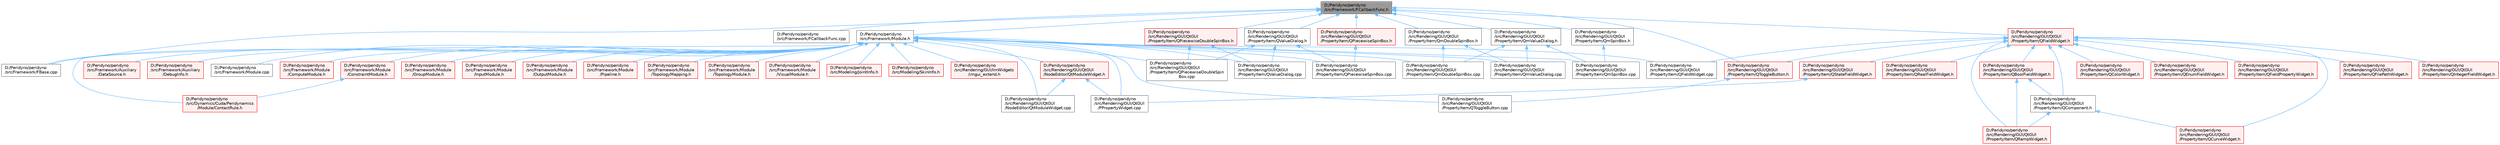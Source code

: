 digraph "D:/Peridyno/peridyno/src/Framework/FCallbackFunc.h"
{
 // LATEX_PDF_SIZE
  bgcolor="transparent";
  edge [fontname=Helvetica,fontsize=10,labelfontname=Helvetica,labelfontsize=10];
  node [fontname=Helvetica,fontsize=10,shape=box,height=0.2,width=0.4];
  Node1 [id="Node000001",label="D:/Peridyno/peridyno\l/src/Framework/FCallbackFunc.h",height=0.2,width=0.4,color="gray40", fillcolor="grey60", style="filled", fontcolor="black",tooltip=" "];
  Node1 -> Node2 [id="edge1_Node000001_Node000002",dir="back",color="steelblue1",style="solid",tooltip=" "];
  Node2 [id="Node000002",label="D:/Peridyno/peridyno\l/src/Framework/FBase.cpp",height=0.2,width=0.4,color="grey40", fillcolor="white", style="filled",URL="$_f_base_8cpp.html",tooltip=" "];
  Node1 -> Node3 [id="edge2_Node000001_Node000003",dir="back",color="steelblue1",style="solid",tooltip=" "];
  Node3 [id="Node000003",label="D:/Peridyno/peridyno\l/src/Framework/FCallbackFunc.cpp",height=0.2,width=0.4,color="grey40", fillcolor="white", style="filled",URL="$_f_callback_func_8cpp.html",tooltip=" "];
  Node1 -> Node4 [id="edge3_Node000001_Node000004",dir="back",color="steelblue1",style="solid",tooltip=" "];
  Node4 [id="Node000004",label="D:/Peridyno/peridyno\l/src/Framework/Module.h",height=0.2,width=0.4,color="grey40", fillcolor="white", style="filled",URL="$_module_8h.html",tooltip=" "];
  Node4 -> Node5 [id="edge4_Node000004_Node000005",dir="back",color="steelblue1",style="solid",tooltip=" "];
  Node5 [id="Node000005",label="D:/Peridyno/peridyno\l/src/Dynamics/Cuda/Peridynamics\l/Module/ContactRule.h",height=0.2,width=0.4,color="red", fillcolor="#FFF0F0", style="filled",URL="$_contact_rule_8h.html",tooltip=" "];
  Node4 -> Node8 [id="edge5_Node000004_Node000008",dir="back",color="steelblue1",style="solid",tooltip=" "];
  Node8 [id="Node000008",label="D:/Peridyno/peridyno\l/src/Framework/Auxiliary\l/DataSource.h",height=0.2,width=0.4,color="red", fillcolor="#FFF0F0", style="filled",URL="$_data_source_8h.html",tooltip=" "];
  Node4 -> Node16 [id="edge6_Node000004_Node000016",dir="back",color="steelblue1",style="solid",tooltip=" "];
  Node16 [id="Node000016",label="D:/Peridyno/peridyno\l/src/Framework/Auxiliary\l/DebugInfo.h",height=0.2,width=0.4,color="red", fillcolor="#FFF0F0", style="filled",URL="$_debug_info_8h.html",tooltip=" "];
  Node4 -> Node2 [id="edge7_Node000004_Node000002",dir="back",color="steelblue1",style="solid",tooltip=" "];
  Node4 -> Node18 [id="edge8_Node000004_Node000018",dir="back",color="steelblue1",style="solid",tooltip=" "];
  Node18 [id="Node000018",label="D:/Peridyno/peridyno\l/src/Framework/Module.cpp",height=0.2,width=0.4,color="grey40", fillcolor="white", style="filled",URL="$_module_8cpp.html",tooltip=" "];
  Node4 -> Node19 [id="edge9_Node000004_Node000019",dir="back",color="steelblue1",style="solid",tooltip=" "];
  Node19 [id="Node000019",label="D:/Peridyno/peridyno\l/src/Framework/Module\l/ComputeModule.h",height=0.2,width=0.4,color="red", fillcolor="#FFF0F0", style="filled",URL="$_compute_module_8h.html",tooltip=" "];
  Node4 -> Node109 [id="edge10_Node000004_Node000109",dir="back",color="steelblue1",style="solid",tooltip=" "];
  Node109 [id="Node000109",label="D:/Peridyno/peridyno\l/src/Framework/Module\l/ConstraintModule.h",height=0.2,width=0.4,color="red", fillcolor="#FFF0F0", style="filled",URL="$_constraint_module_8h.html",tooltip=" "];
  Node109 -> Node5 [id="edge11_Node000109_Node000005",dir="back",color="steelblue1",style="solid",tooltip=" "];
  Node4 -> Node134 [id="edge12_Node000004_Node000134",dir="back",color="steelblue1",style="solid",tooltip=" "];
  Node134 [id="Node000134",label="D:/Peridyno/peridyno\l/src/Framework/Module\l/GroupModule.h",height=0.2,width=0.4,color="red", fillcolor="#FFF0F0", style="filled",URL="$_group_module_8h.html",tooltip=" "];
  Node4 -> Node142 [id="edge13_Node000004_Node000142",dir="back",color="steelblue1",style="solid",tooltip=" "];
  Node142 [id="Node000142",label="D:/Peridyno/peridyno\l/src/Framework/Module\l/InputModule.h",height=0.2,width=0.4,color="red", fillcolor="#FFF0F0", style="filled",URL="$_input_module_8h.html",tooltip=" "];
  Node4 -> Node242 [id="edge14_Node000004_Node000242",dir="back",color="steelblue1",style="solid",tooltip=" "];
  Node242 [id="Node000242",label="D:/Peridyno/peridyno\l/src/Framework/Module\l/OutputModule.h",height=0.2,width=0.4,color="red", fillcolor="#FFF0F0", style="filled",URL="$_output_module_8h.html",tooltip=" "];
  Node4 -> Node255 [id="edge15_Node000004_Node000255",dir="back",color="steelblue1",style="solid",tooltip=" "];
  Node255 [id="Node000255",label="D:/Peridyno/peridyno\l/src/Framework/Module\l/Pipeline.h",height=0.2,width=0.4,color="red", fillcolor="#FFF0F0", style="filled",URL="$_pipeline_8h.html",tooltip=" "];
  Node4 -> Node445 [id="edge16_Node000004_Node000445",dir="back",color="steelblue1",style="solid",tooltip=" "];
  Node445 [id="Node000445",label="D:/Peridyno/peridyno\l/src/Framework/Module\l/TopologyMapping.h",height=0.2,width=0.4,color="red", fillcolor="#FFF0F0", style="filled",URL="$_topology_mapping_8h.html",tooltip=" "];
  Node4 -> Node468 [id="edge17_Node000004_Node000468",dir="back",color="steelblue1",style="solid",tooltip=" "];
  Node468 [id="Node000468",label="D:/Peridyno/peridyno\l/src/Framework/Module\l/TopologyModule.h",height=0.2,width=0.4,color="red", fillcolor="#FFF0F0", style="filled",URL="$_topology_module_8h.html",tooltip=" "];
  Node4 -> Node536 [id="edge18_Node000004_Node000536",dir="back",color="steelblue1",style="solid",tooltip=" "];
  Node536 [id="Node000536",label="D:/Peridyno/peridyno\l/src/Framework/Module\l/VisualModule.h",height=0.2,width=0.4,color="red", fillcolor="#FFF0F0", style="filled",URL="$_visual_module_8h.html",tooltip=" "];
  Node4 -> Node558 [id="edge19_Node000004_Node000558",dir="back",color="steelblue1",style="solid",tooltip=" "];
  Node558 [id="Node000558",label="D:/Peridyno/peridyno\l/src/Modeling/JointInfo.h",height=0.2,width=0.4,color="red", fillcolor="#FFF0F0", style="filled",URL="$_joint_info_8h.html",tooltip=" "];
  Node4 -> Node523 [id="edge20_Node000004_Node000523",dir="back",color="steelblue1",style="solid",tooltip=" "];
  Node523 [id="Node000523",label="D:/Peridyno/peridyno\l/src/Modeling/SkinInfo.h",height=0.2,width=0.4,color="red", fillcolor="#FFF0F0", style="filled",URL="$_skin_info_8h.html",tooltip=" "];
  Node4 -> Node559 [id="edge21_Node000004_Node000559",dir="back",color="steelblue1",style="solid",tooltip=" "];
  Node559 [id="Node000559",label="D:/Peridyno/peridyno\l/src/Rendering/GUI/ImWidgets\l/imgui_extend.h",height=0.2,width=0.4,color="red", fillcolor="#FFF0F0", style="filled",URL="$imgui__extend_8h.html",tooltip=" "];
  Node4 -> Node561 [id="edge22_Node000004_Node000561",dir="back",color="steelblue1",style="solid",tooltip=" "];
  Node561 [id="Node000561",label="D:/Peridyno/peridyno\l/src/Rendering/GUI/QtGUI\l/NodeEditor/QtModuleWidget.cpp",height=0.2,width=0.4,color="grey40", fillcolor="white", style="filled",URL="$_qt_module_widget_8cpp.html",tooltip=" "];
  Node4 -> Node562 [id="edge23_Node000004_Node000562",dir="back",color="steelblue1",style="solid",tooltip=" "];
  Node562 [id="Node000562",label="D:/Peridyno/peridyno\l/src/Rendering/GUI/QtGUI\l/NodeEditor/QtModuleWidget.h",height=0.2,width=0.4,color="red", fillcolor="#FFF0F0", style="filled",URL="$_qt_module_widget_8h.html",tooltip=" "];
  Node562 -> Node561 [id="edge24_Node000562_Node000561",dir="back",color="steelblue1",style="solid",tooltip=" "];
  Node562 -> Node237 [id="edge25_Node000562_Node000237",dir="back",color="steelblue1",style="solid",tooltip=" "];
  Node237 [id="Node000237",label="D:/Peridyno/peridyno\l/src/Rendering/GUI/QtGUI\l/PPropertyWidget.cpp",height=0.2,width=0.4,color="grey40", fillcolor="white", style="filled",URL="$_p_property_widget_8cpp.html",tooltip=" "];
  Node4 -> Node237 [id="edge26_Node000004_Node000237",dir="back",color="steelblue1",style="solid",tooltip=" "];
  Node4 -> Node215 [id="edge27_Node000004_Node000215",dir="back",color="steelblue1",style="solid",tooltip=" "];
  Node215 [id="Node000215",label="D:/Peridyno/peridyno\l/src/Rendering/GUI/QtGUI\l/PropertyItem/QFieldWidget.cpp",height=0.2,width=0.4,color="grey40", fillcolor="white", style="filled",URL="$_q_field_widget_8cpp.html",tooltip=" "];
  Node4 -> Node216 [id="edge28_Node000004_Node000216",dir="back",color="steelblue1",style="solid",tooltip=" "];
  Node216 [id="Node000216",label="D:/Peridyno/peridyno\l/src/Rendering/GUI/QtGUI\l/PropertyItem/QPiecewiseDoubleSpin\lBox.cpp",height=0.2,width=0.4,color="grey40", fillcolor="white", style="filled",URL="$_q_piecewise_double_spin_box_8cpp.html",tooltip=" "];
  Node4 -> Node217 [id="edge29_Node000004_Node000217",dir="back",color="steelblue1",style="solid",tooltip=" "];
  Node217 [id="Node000217",label="D:/Peridyno/peridyno\l/src/Rendering/GUI/QtGUI\l/PropertyItem/QPiecewiseSpinBox.cpp",height=0.2,width=0.4,color="grey40", fillcolor="white", style="filled",URL="$_q_piecewise_spin_box_8cpp.html",tooltip=" "];
  Node4 -> Node218 [id="edge30_Node000004_Node000218",dir="back",color="steelblue1",style="solid",tooltip=" "];
  Node218 [id="Node000218",label="D:/Peridyno/peridyno\l/src/Rendering/GUI/QtGUI\l/PropertyItem/QToggleButton.cpp",height=0.2,width=0.4,color="grey40", fillcolor="white", style="filled",URL="$_q_toggle_button_8cpp.html",tooltip=" "];
  Node4 -> Node219 [id="edge31_Node000004_Node000219",dir="back",color="steelblue1",style="solid",tooltip=" "];
  Node219 [id="Node000219",label="D:/Peridyno/peridyno\l/src/Rendering/GUI/QtGUI\l/PropertyItem/QValueDialog.cpp",height=0.2,width=0.4,color="grey40", fillcolor="white", style="filled",URL="$_q_value_dialog_8cpp.html",tooltip=" "];
  Node4 -> Node220 [id="edge32_Node000004_Node000220",dir="back",color="steelblue1",style="solid",tooltip=" "];
  Node220 [id="Node000220",label="D:/Peridyno/peridyno\l/src/Rendering/GUI/QtGUI\l/PropertyItem/QmDoubleSpinBox.cpp",height=0.2,width=0.4,color="grey40", fillcolor="white", style="filled",URL="$_qm_double_spin_box_8cpp.html",tooltip=" "];
  Node4 -> Node221 [id="edge33_Node000004_Node000221",dir="back",color="steelblue1",style="solid",tooltip=" "];
  Node221 [id="Node000221",label="D:/Peridyno/peridyno\l/src/Rendering/GUI/QtGUI\l/PropertyItem/QmSpinBox.cpp",height=0.2,width=0.4,color="grey40", fillcolor="white", style="filled",URL="$_qm_spin_box_8cpp.html",tooltip=" "];
  Node4 -> Node222 [id="edge34_Node000004_Node000222",dir="back",color="steelblue1",style="solid",tooltip=" "];
  Node222 [id="Node000222",label="D:/Peridyno/peridyno\l/src/Rendering/GUI/QtGUI\l/PropertyItem/QmValueDialog.cpp",height=0.2,width=0.4,color="grey40", fillcolor="white", style="filled",URL="$_qm_value_dialog_8cpp.html",tooltip=" "];
  Node1 -> Node563 [id="edge35_Node000001_Node000563",dir="back",color="steelblue1",style="solid",tooltip=" "];
  Node563 [id="Node000563",label="D:/Peridyno/peridyno\l/src/Rendering/GUI/QtGUI\l/PropertyItem/QFieldWidget.h",height=0.2,width=0.4,color="red", fillcolor="#FFF0F0", style="filled",URL="$_q_field_widget_8h.html",tooltip=" "];
  Node563 -> Node564 [id="edge36_Node000563_Node000564",dir="back",color="steelblue1",style="solid",tooltip=" "];
  Node564 [id="Node000564",label="D:/Peridyno/peridyno\l/src/Rendering/GUI/QtGUI\l/PropertyItem/QBoolFieldWidget.h",height=0.2,width=0.4,color="red", fillcolor="#FFF0F0", style="filled",URL="$_q_bool_field_widget_8h.html",tooltip=" "];
  Node564 -> Node566 [id="edge37_Node000564_Node000566",dir="back",color="steelblue1",style="solid",tooltip=" "];
  Node566 [id="Node000566",label="D:/Peridyno/peridyno\l/src/Rendering/GUI/QtGUI\l/PropertyItem/QComponent.h",height=0.2,width=0.4,color="grey40", fillcolor="white", style="filled",URL="$_q_component_8h.html",tooltip=" "];
  Node566 -> Node567 [id="edge38_Node000566_Node000567",dir="back",color="steelblue1",style="solid",tooltip=" "];
  Node567 [id="Node000567",label="D:/Peridyno/peridyno\l/src/Rendering/GUI/QtGUI\l/PropertyItem/QCurveWidget.h",height=0.2,width=0.4,color="red", fillcolor="#FFF0F0", style="filled",URL="$_q_curve_widget_8h.html",tooltip=" "];
  Node566 -> Node569 [id="edge39_Node000566_Node000569",dir="back",color="steelblue1",style="solid",tooltip=" "];
  Node569 [id="Node000569",label="D:/Peridyno/peridyno\l/src/Rendering/GUI/QtGUI\l/PropertyItem/QRampWidget.h",height=0.2,width=0.4,color="red", fillcolor="#FFF0F0", style="filled",URL="$_q_ramp_widget_8h.html",tooltip=" "];
  Node564 -> Node569 [id="edge40_Node000564_Node000569",dir="back",color="steelblue1",style="solid",tooltip=" "];
  Node563 -> Node571 [id="edge41_Node000563_Node000571",dir="back",color="steelblue1",style="solid",tooltip=" "];
  Node571 [id="Node000571",label="D:/Peridyno/peridyno\l/src/Rendering/GUI/QtGUI\l/PropertyItem/QColorWidget.h",height=0.2,width=0.4,color="red", fillcolor="#FFF0F0", style="filled",URL="$_q_color_widget_8h.html",tooltip=" "];
  Node563 -> Node566 [id="edge42_Node000563_Node000566",dir="back",color="steelblue1",style="solid",tooltip=" "];
  Node563 -> Node567 [id="edge43_Node000563_Node000567",dir="back",color="steelblue1",style="solid",tooltip=" "];
  Node563 -> Node573 [id="edge44_Node000563_Node000573",dir="back",color="steelblue1",style="solid",tooltip=" "];
  Node573 [id="Node000573",label="D:/Peridyno/peridyno\l/src/Rendering/GUI/QtGUI\l/PropertyItem/QEnumFieldWidget.h",height=0.2,width=0.4,color="red", fillcolor="#FFF0F0", style="filled",URL="$_q_enum_field_widget_8h.html",tooltip=" "];
  Node563 -> Node575 [id="edge45_Node000563_Node000575",dir="back",color="steelblue1",style="solid",tooltip=" "];
  Node575 [id="Node000575",label="D:/Peridyno/peridyno\l/src/Rendering/GUI/QtGUI\l/PropertyItem/QFieldPropertyWidget.h",height=0.2,width=0.4,color="red", fillcolor="#FFF0F0", style="filled",URL="$_q_field_property_widget_8h.html",tooltip=" "];
  Node563 -> Node215 [id="edge46_Node000563_Node000215",dir="back",color="steelblue1",style="solid",tooltip=" "];
  Node563 -> Node577 [id="edge47_Node000563_Node000577",dir="back",color="steelblue1",style="solid",tooltip=" "];
  Node577 [id="Node000577",label="D:/Peridyno/peridyno\l/src/Rendering/GUI/QtGUI\l/PropertyItem/QFilePathWidget.h",height=0.2,width=0.4,color="red", fillcolor="#FFF0F0", style="filled",URL="$_q_file_path_widget_8h.html",tooltip=" "];
  Node563 -> Node579 [id="edge48_Node000563_Node000579",dir="back",color="steelblue1",style="solid",tooltip=" "];
  Node579 [id="Node000579",label="D:/Peridyno/peridyno\l/src/Rendering/GUI/QtGUI\l/PropertyItem/QIntegerFieldWidget.h",height=0.2,width=0.4,color="red", fillcolor="#FFF0F0", style="filled",URL="$_q_integer_field_widget_8h.html",tooltip=" "];
  Node563 -> Node569 [id="edge49_Node000563_Node000569",dir="back",color="steelblue1",style="solid",tooltip=" "];
  Node563 -> Node581 [id="edge50_Node000563_Node000581",dir="back",color="steelblue1",style="solid",tooltip=" "];
  Node581 [id="Node000581",label="D:/Peridyno/peridyno\l/src/Rendering/GUI/QtGUI\l/PropertyItem/QRealFieldWidget.h",height=0.2,width=0.4,color="red", fillcolor="#FFF0F0", style="filled",URL="$_q_real_field_widget_8h.html",tooltip=" "];
  Node563 -> Node583 [id="edge51_Node000563_Node000583",dir="back",color="steelblue1",style="solid",tooltip=" "];
  Node583 [id="Node000583",label="D:/Peridyno/peridyno\l/src/Rendering/GUI/QtGUI\l/PropertyItem/QStateFieldWidget.h",height=0.2,width=0.4,color="red", fillcolor="#FFF0F0", style="filled",URL="$_q_state_field_widget_8h.html",tooltip=" "];
  Node583 -> Node237 [id="edge52_Node000583_Node000237",dir="back",color="steelblue1",style="solid",tooltip=" "];
  Node563 -> Node584 [id="edge53_Node000563_Node000584",dir="back",color="steelblue1",style="solid",tooltip=" "];
  Node584 [id="Node000584",label="D:/Peridyno/peridyno\l/src/Rendering/GUI/QtGUI\l/PropertyItem/QToggleButton.h",height=0.2,width=0.4,color="red", fillcolor="#FFF0F0", style="filled",URL="$_q_toggle_button_8h.html",tooltip=" "];
  Node584 -> Node218 [id="edge54_Node000584_Node000218",dir="back",color="steelblue1",style="solid",tooltip=" "];
  Node1 -> Node595 [id="edge55_Node000001_Node000595",dir="back",color="steelblue1",style="solid",tooltip=" "];
  Node595 [id="Node000595",label="D:/Peridyno/peridyno\l/src/Rendering/GUI/QtGUI\l/PropertyItem/QPiecewiseDoubleSpinBox.h",height=0.2,width=0.4,color="red", fillcolor="#FFF0F0", style="filled",URL="$_q_piecewise_double_spin_box_8h.html",tooltip=" "];
  Node595 -> Node216 [id="edge56_Node000595_Node000216",dir="back",color="steelblue1",style="solid",tooltip=" "];
  Node595 -> Node219 [id="edge57_Node000595_Node000219",dir="back",color="steelblue1",style="solid",tooltip=" "];
  Node1 -> Node596 [id="edge58_Node000001_Node000596",dir="back",color="steelblue1",style="solid",tooltip=" "];
  Node596 [id="Node000596",label="D:/Peridyno/peridyno\l/src/Rendering/GUI/QtGUI\l/PropertyItem/QPiecewiseSpinBox.h",height=0.2,width=0.4,color="red", fillcolor="#FFF0F0", style="filled",URL="$_q_piecewise_spin_box_8h.html",tooltip=" "];
  Node596 -> Node217 [id="edge59_Node000596_Node000217",dir="back",color="steelblue1",style="solid",tooltip=" "];
  Node1 -> Node584 [id="edge60_Node000001_Node000584",dir="back",color="steelblue1",style="solid",tooltip=" "];
  Node1 -> Node597 [id="edge61_Node000001_Node000597",dir="back",color="steelblue1",style="solid",tooltip=" "];
  Node597 [id="Node000597",label="D:/Peridyno/peridyno\l/src/Rendering/GUI/QtGUI\l/PropertyItem/QValueDialog.h",height=0.2,width=0.4,color="grey40", fillcolor="white", style="filled",URL="$_q_value_dialog_8h.html",tooltip=" "];
  Node597 -> Node216 [id="edge62_Node000597_Node000216",dir="back",color="steelblue1",style="solid",tooltip=" "];
  Node597 -> Node217 [id="edge63_Node000597_Node000217",dir="back",color="steelblue1",style="solid",tooltip=" "];
  Node597 -> Node219 [id="edge64_Node000597_Node000219",dir="back",color="steelblue1",style="solid",tooltip=" "];
  Node1 -> Node598 [id="edge65_Node000001_Node000598",dir="back",color="steelblue1",style="solid",tooltip=" "];
  Node598 [id="Node000598",label="D:/Peridyno/peridyno\l/src/Rendering/GUI/QtGUI\l/PropertyItem/QmDoubleSpinBox.h",height=0.2,width=0.4,color="grey40", fillcolor="white", style="filled",URL="$_qm_double_spin_box_8h.html",tooltip=" "];
  Node598 -> Node220 [id="edge66_Node000598_Node000220",dir="back",color="steelblue1",style="solid",tooltip=" "];
  Node598 -> Node222 [id="edge67_Node000598_Node000222",dir="back",color="steelblue1",style="solid",tooltip=" "];
  Node1 -> Node599 [id="edge68_Node000001_Node000599",dir="back",color="steelblue1",style="solid",tooltip=" "];
  Node599 [id="Node000599",label="D:/Peridyno/peridyno\l/src/Rendering/GUI/QtGUI\l/PropertyItem/QmSpinBox.h",height=0.2,width=0.4,color="grey40", fillcolor="white", style="filled",URL="$_qm_spin_box_8h.html",tooltip=" "];
  Node599 -> Node221 [id="edge69_Node000599_Node000221",dir="back",color="steelblue1",style="solid",tooltip=" "];
  Node1 -> Node600 [id="edge70_Node000001_Node000600",dir="back",color="steelblue1",style="solid",tooltip=" "];
  Node600 [id="Node000600",label="D:/Peridyno/peridyno\l/src/Rendering/GUI/QtGUI\l/PropertyItem/QmValueDialog.h",height=0.2,width=0.4,color="grey40", fillcolor="white", style="filled",URL="$_qm_value_dialog_8h.html",tooltip=" "];
  Node600 -> Node220 [id="edge71_Node000600_Node000220",dir="back",color="steelblue1",style="solid",tooltip=" "];
  Node600 -> Node221 [id="edge72_Node000600_Node000221",dir="back",color="steelblue1",style="solid",tooltip=" "];
  Node600 -> Node222 [id="edge73_Node000600_Node000222",dir="back",color="steelblue1",style="solid",tooltip=" "];
}
